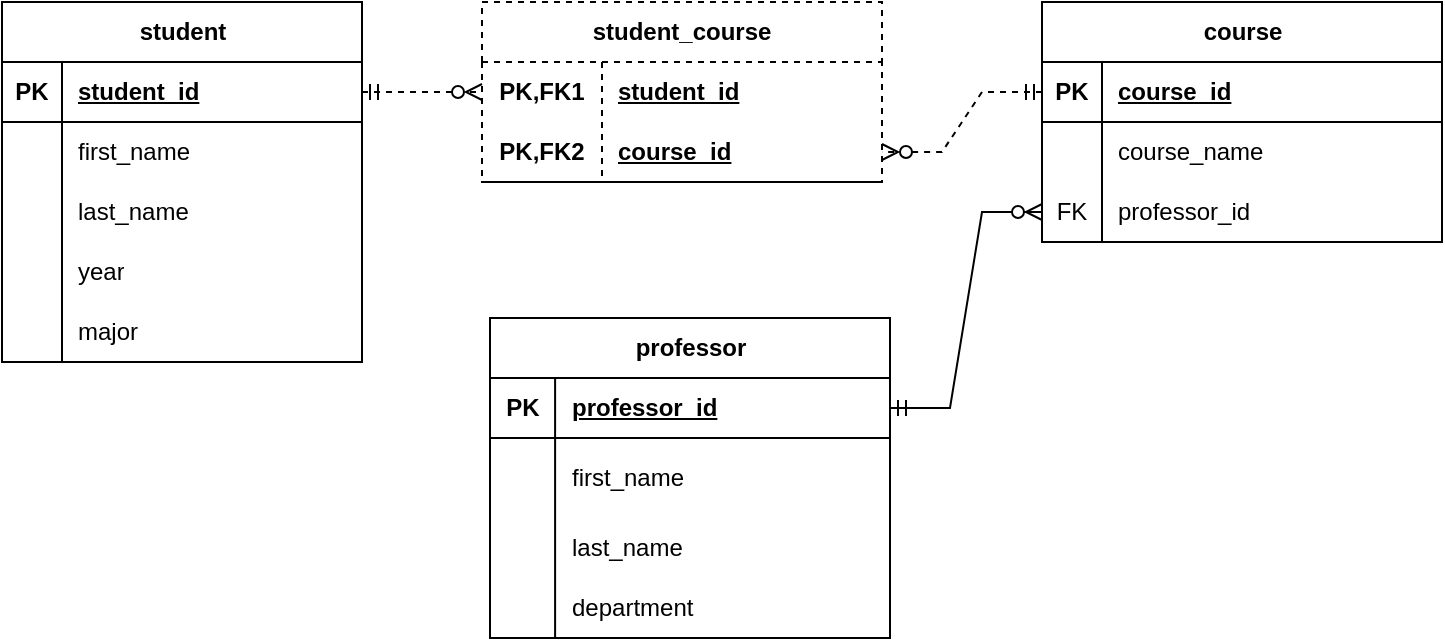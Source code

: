 <mxfile version="21.6.8" type="device">
  <diagram id="R2lEEEUBdFMjLlhIrx00" name="Page-1">
    <mxGraphModel dx="1036" dy="606" grid="0" gridSize="10" guides="1" tooltips="1" connect="1" arrows="1" fold="1" page="1" pageScale="1" pageWidth="850" pageHeight="1100" math="0" shadow="0" extFonts="Permanent Marker^https://fonts.googleapis.com/css?family=Permanent+Marker">
      <root>
        <mxCell id="0" />
        <mxCell id="1" parent="0" />
        <mxCell id="g9pteyYfQl7crSmcm7nW-78" value="student_course" style="shape=table;startSize=30;container=1;collapsible=1;childLayout=tableLayout;fixedRows=1;rowLines=0;fontStyle=1;align=center;resizeLast=1;html=1;whiteSpace=wrap;dashed=1;" vertex="1" parent="1">
          <mxGeometry x="280" y="80" width="200" height="90" as="geometry" />
        </mxCell>
        <mxCell id="g9pteyYfQl7crSmcm7nW-79" value="" style="shape=tableRow;horizontal=0;startSize=0;swimlaneHead=0;swimlaneBody=0;fillColor=none;collapsible=0;dropTarget=0;points=[[0,0.5],[1,0.5]];portConstraint=eastwest;top=0;left=0;right=0;bottom=0;html=1;" vertex="1" parent="g9pteyYfQl7crSmcm7nW-78">
          <mxGeometry y="30" width="200" height="30" as="geometry" />
        </mxCell>
        <mxCell id="g9pteyYfQl7crSmcm7nW-80" value="PK,FK1" style="shape=partialRectangle;connectable=0;fillColor=none;top=0;left=0;bottom=0;right=0;fontStyle=1;overflow=hidden;html=1;whiteSpace=wrap;" vertex="1" parent="g9pteyYfQl7crSmcm7nW-79">
          <mxGeometry width="60" height="30" as="geometry">
            <mxRectangle width="60" height="30" as="alternateBounds" />
          </mxGeometry>
        </mxCell>
        <mxCell id="g9pteyYfQl7crSmcm7nW-81" value="student_id" style="shape=partialRectangle;connectable=0;fillColor=none;top=0;left=0;bottom=0;right=0;align=left;spacingLeft=6;fontStyle=5;overflow=hidden;html=1;whiteSpace=wrap;" vertex="1" parent="g9pteyYfQl7crSmcm7nW-79">
          <mxGeometry x="60" width="140" height="30" as="geometry">
            <mxRectangle width="140" height="30" as="alternateBounds" />
          </mxGeometry>
        </mxCell>
        <mxCell id="g9pteyYfQl7crSmcm7nW-82" value="" style="shape=tableRow;horizontal=0;startSize=0;swimlaneHead=0;swimlaneBody=0;fillColor=none;collapsible=0;dropTarget=0;points=[[0,0.5],[1,0.5]];portConstraint=eastwest;top=0;left=0;right=0;bottom=1;html=1;" vertex="1" parent="g9pteyYfQl7crSmcm7nW-78">
          <mxGeometry y="60" width="200" height="30" as="geometry" />
        </mxCell>
        <mxCell id="g9pteyYfQl7crSmcm7nW-83" value="PK,FK2" style="shape=partialRectangle;connectable=0;fillColor=none;top=0;left=0;bottom=0;right=0;fontStyle=1;overflow=hidden;html=1;whiteSpace=wrap;" vertex="1" parent="g9pteyYfQl7crSmcm7nW-82">
          <mxGeometry width="60" height="30" as="geometry">
            <mxRectangle width="60" height="30" as="alternateBounds" />
          </mxGeometry>
        </mxCell>
        <mxCell id="g9pteyYfQl7crSmcm7nW-84" value="course_id" style="shape=partialRectangle;connectable=0;fillColor=none;top=0;left=0;bottom=0;right=0;align=left;spacingLeft=6;fontStyle=5;overflow=hidden;html=1;whiteSpace=wrap;" vertex="1" parent="g9pteyYfQl7crSmcm7nW-82">
          <mxGeometry x="60" width="140" height="30" as="geometry">
            <mxRectangle width="140" height="30" as="alternateBounds" />
          </mxGeometry>
        </mxCell>
        <mxCell id="g9pteyYfQl7crSmcm7nW-91" value="student" style="shape=table;startSize=30;container=1;collapsible=1;childLayout=tableLayout;fixedRows=1;rowLines=0;fontStyle=1;align=center;resizeLast=1;html=1;" vertex="1" parent="1">
          <mxGeometry x="40" y="80" width="180" height="180" as="geometry" />
        </mxCell>
        <mxCell id="g9pteyYfQl7crSmcm7nW-92" value="" style="shape=tableRow;horizontal=0;startSize=0;swimlaneHead=0;swimlaneBody=0;fillColor=none;collapsible=0;dropTarget=0;points=[[0,0.5],[1,0.5]];portConstraint=eastwest;top=0;left=0;right=0;bottom=1;" vertex="1" parent="g9pteyYfQl7crSmcm7nW-91">
          <mxGeometry y="30" width="180" height="30" as="geometry" />
        </mxCell>
        <mxCell id="g9pteyYfQl7crSmcm7nW-93" value="PK" style="shape=partialRectangle;connectable=0;fillColor=none;top=0;left=0;bottom=0;right=0;fontStyle=1;overflow=hidden;whiteSpace=wrap;html=1;" vertex="1" parent="g9pteyYfQl7crSmcm7nW-92">
          <mxGeometry width="30" height="30" as="geometry">
            <mxRectangle width="30" height="30" as="alternateBounds" />
          </mxGeometry>
        </mxCell>
        <mxCell id="g9pteyYfQl7crSmcm7nW-94" value="student_id" style="shape=partialRectangle;connectable=0;fillColor=none;top=0;left=0;bottom=0;right=0;align=left;spacingLeft=6;fontStyle=5;overflow=hidden;whiteSpace=wrap;html=1;" vertex="1" parent="g9pteyYfQl7crSmcm7nW-92">
          <mxGeometry x="30" width="150" height="30" as="geometry">
            <mxRectangle width="150" height="30" as="alternateBounds" />
          </mxGeometry>
        </mxCell>
        <mxCell id="g9pteyYfQl7crSmcm7nW-95" value="" style="shape=tableRow;horizontal=0;startSize=0;swimlaneHead=0;swimlaneBody=0;fillColor=none;collapsible=0;dropTarget=0;points=[[0,0.5],[1,0.5]];portConstraint=eastwest;top=0;left=0;right=0;bottom=0;" vertex="1" parent="g9pteyYfQl7crSmcm7nW-91">
          <mxGeometry y="60" width="180" height="30" as="geometry" />
        </mxCell>
        <mxCell id="g9pteyYfQl7crSmcm7nW-96" value="" style="shape=partialRectangle;connectable=0;fillColor=none;top=0;left=0;bottom=0;right=0;editable=1;overflow=hidden;whiteSpace=wrap;html=1;" vertex="1" parent="g9pteyYfQl7crSmcm7nW-95">
          <mxGeometry width="30" height="30" as="geometry">
            <mxRectangle width="30" height="30" as="alternateBounds" />
          </mxGeometry>
        </mxCell>
        <mxCell id="g9pteyYfQl7crSmcm7nW-97" value="first_name" style="shape=partialRectangle;connectable=0;fillColor=none;top=0;left=0;bottom=0;right=0;align=left;spacingLeft=6;overflow=hidden;whiteSpace=wrap;html=1;" vertex="1" parent="g9pteyYfQl7crSmcm7nW-95">
          <mxGeometry x="30" width="150" height="30" as="geometry">
            <mxRectangle width="150" height="30" as="alternateBounds" />
          </mxGeometry>
        </mxCell>
        <mxCell id="g9pteyYfQl7crSmcm7nW-98" value="" style="shape=tableRow;horizontal=0;startSize=0;swimlaneHead=0;swimlaneBody=0;fillColor=none;collapsible=0;dropTarget=0;points=[[0,0.5],[1,0.5]];portConstraint=eastwest;top=0;left=0;right=0;bottom=0;" vertex="1" parent="g9pteyYfQl7crSmcm7nW-91">
          <mxGeometry y="90" width="180" height="30" as="geometry" />
        </mxCell>
        <mxCell id="g9pteyYfQl7crSmcm7nW-99" value="" style="shape=partialRectangle;connectable=0;fillColor=none;top=0;left=0;bottom=0;right=0;editable=1;overflow=hidden;whiteSpace=wrap;html=1;" vertex="1" parent="g9pteyYfQl7crSmcm7nW-98">
          <mxGeometry width="30" height="30" as="geometry">
            <mxRectangle width="30" height="30" as="alternateBounds" />
          </mxGeometry>
        </mxCell>
        <mxCell id="g9pteyYfQl7crSmcm7nW-100" value="last_name" style="shape=partialRectangle;connectable=0;fillColor=none;top=0;left=0;bottom=0;right=0;align=left;spacingLeft=6;overflow=hidden;whiteSpace=wrap;html=1;" vertex="1" parent="g9pteyYfQl7crSmcm7nW-98">
          <mxGeometry x="30" width="150" height="30" as="geometry">
            <mxRectangle width="150" height="30" as="alternateBounds" />
          </mxGeometry>
        </mxCell>
        <mxCell id="g9pteyYfQl7crSmcm7nW-101" value="" style="shape=tableRow;horizontal=0;startSize=0;swimlaneHead=0;swimlaneBody=0;fillColor=none;collapsible=0;dropTarget=0;points=[[0,0.5],[1,0.5]];portConstraint=eastwest;top=0;left=0;right=0;bottom=0;" vertex="1" parent="g9pteyYfQl7crSmcm7nW-91">
          <mxGeometry y="120" width="180" height="30" as="geometry" />
        </mxCell>
        <mxCell id="g9pteyYfQl7crSmcm7nW-102" value="" style="shape=partialRectangle;connectable=0;fillColor=none;top=0;left=0;bottom=0;right=0;editable=1;overflow=hidden;whiteSpace=wrap;html=1;" vertex="1" parent="g9pteyYfQl7crSmcm7nW-101">
          <mxGeometry width="30" height="30" as="geometry">
            <mxRectangle width="30" height="30" as="alternateBounds" />
          </mxGeometry>
        </mxCell>
        <mxCell id="g9pteyYfQl7crSmcm7nW-103" value="year" style="shape=partialRectangle;connectable=0;fillColor=none;top=0;left=0;bottom=0;right=0;align=left;spacingLeft=6;overflow=hidden;whiteSpace=wrap;html=1;" vertex="1" parent="g9pteyYfQl7crSmcm7nW-101">
          <mxGeometry x="30" width="150" height="30" as="geometry">
            <mxRectangle width="150" height="30" as="alternateBounds" />
          </mxGeometry>
        </mxCell>
        <mxCell id="g9pteyYfQl7crSmcm7nW-130" style="shape=tableRow;horizontal=0;startSize=0;swimlaneHead=0;swimlaneBody=0;fillColor=none;collapsible=0;dropTarget=0;points=[[0,0.5],[1,0.5]];portConstraint=eastwest;top=0;left=0;right=0;bottom=0;" vertex="1" parent="g9pteyYfQl7crSmcm7nW-91">
          <mxGeometry y="150" width="180" height="30" as="geometry" />
        </mxCell>
        <mxCell id="g9pteyYfQl7crSmcm7nW-131" style="shape=partialRectangle;connectable=0;fillColor=none;top=0;left=0;bottom=0;right=0;editable=1;overflow=hidden;whiteSpace=wrap;html=1;" vertex="1" parent="g9pteyYfQl7crSmcm7nW-130">
          <mxGeometry width="30" height="30" as="geometry">
            <mxRectangle width="30" height="30" as="alternateBounds" />
          </mxGeometry>
        </mxCell>
        <mxCell id="g9pteyYfQl7crSmcm7nW-132" value="major" style="shape=partialRectangle;connectable=0;fillColor=none;top=0;left=0;bottom=0;right=0;align=left;spacingLeft=6;overflow=hidden;whiteSpace=wrap;html=1;" vertex="1" parent="g9pteyYfQl7crSmcm7nW-130">
          <mxGeometry x="30" width="150" height="30" as="geometry">
            <mxRectangle width="150" height="30" as="alternateBounds" />
          </mxGeometry>
        </mxCell>
        <mxCell id="g9pteyYfQl7crSmcm7nW-104" value="course" style="shape=table;startSize=30;container=1;collapsible=1;childLayout=tableLayout;fixedRows=1;rowLines=0;fontStyle=1;align=center;resizeLast=1;html=1;" vertex="1" parent="1">
          <mxGeometry x="560" y="80" width="200" height="120" as="geometry" />
        </mxCell>
        <mxCell id="g9pteyYfQl7crSmcm7nW-105" value="" style="shape=tableRow;horizontal=0;startSize=0;swimlaneHead=0;swimlaneBody=0;fillColor=none;collapsible=0;dropTarget=0;points=[[0,0.5],[1,0.5]];portConstraint=eastwest;top=0;left=0;right=0;bottom=1;" vertex="1" parent="g9pteyYfQl7crSmcm7nW-104">
          <mxGeometry y="30" width="200" height="30" as="geometry" />
        </mxCell>
        <mxCell id="g9pteyYfQl7crSmcm7nW-106" value="PK" style="shape=partialRectangle;connectable=0;fillColor=none;top=0;left=0;bottom=0;right=0;fontStyle=1;overflow=hidden;whiteSpace=wrap;html=1;" vertex="1" parent="g9pteyYfQl7crSmcm7nW-105">
          <mxGeometry width="30" height="30" as="geometry">
            <mxRectangle width="30" height="30" as="alternateBounds" />
          </mxGeometry>
        </mxCell>
        <mxCell id="g9pteyYfQl7crSmcm7nW-107" value="course_id" style="shape=partialRectangle;connectable=0;fillColor=none;top=0;left=0;bottom=0;right=0;align=left;spacingLeft=6;fontStyle=5;overflow=hidden;whiteSpace=wrap;html=1;" vertex="1" parent="g9pteyYfQl7crSmcm7nW-105">
          <mxGeometry x="30" width="170" height="30" as="geometry">
            <mxRectangle width="170" height="30" as="alternateBounds" />
          </mxGeometry>
        </mxCell>
        <mxCell id="g9pteyYfQl7crSmcm7nW-108" value="" style="shape=tableRow;horizontal=0;startSize=0;swimlaneHead=0;swimlaneBody=0;fillColor=none;collapsible=0;dropTarget=0;points=[[0,0.5],[1,0.5]];portConstraint=eastwest;top=0;left=0;right=0;bottom=0;" vertex="1" parent="g9pteyYfQl7crSmcm7nW-104">
          <mxGeometry y="60" width="200" height="30" as="geometry" />
        </mxCell>
        <mxCell id="g9pteyYfQl7crSmcm7nW-109" value="" style="shape=partialRectangle;connectable=0;fillColor=none;top=0;left=0;bottom=0;right=0;editable=1;overflow=hidden;whiteSpace=wrap;html=1;" vertex="1" parent="g9pteyYfQl7crSmcm7nW-108">
          <mxGeometry width="30" height="30" as="geometry">
            <mxRectangle width="30" height="30" as="alternateBounds" />
          </mxGeometry>
        </mxCell>
        <mxCell id="g9pteyYfQl7crSmcm7nW-110" value="course_name" style="shape=partialRectangle;connectable=0;fillColor=none;top=0;left=0;bottom=0;right=0;align=left;spacingLeft=6;overflow=hidden;whiteSpace=wrap;html=1;" vertex="1" parent="g9pteyYfQl7crSmcm7nW-108">
          <mxGeometry x="30" width="170" height="30" as="geometry">
            <mxRectangle width="170" height="30" as="alternateBounds" />
          </mxGeometry>
        </mxCell>
        <mxCell id="g9pteyYfQl7crSmcm7nW-111" value="" style="shape=tableRow;horizontal=0;startSize=0;swimlaneHead=0;swimlaneBody=0;fillColor=none;collapsible=0;dropTarget=0;points=[[0,0.5],[1,0.5]];portConstraint=eastwest;top=0;left=0;right=0;bottom=0;" vertex="1" parent="g9pteyYfQl7crSmcm7nW-104">
          <mxGeometry y="90" width="200" height="30" as="geometry" />
        </mxCell>
        <mxCell id="g9pteyYfQl7crSmcm7nW-112" value="FK" style="shape=partialRectangle;connectable=0;fillColor=none;top=0;left=0;bottom=0;right=0;editable=1;overflow=hidden;whiteSpace=wrap;html=1;" vertex="1" parent="g9pteyYfQl7crSmcm7nW-111">
          <mxGeometry width="30" height="30" as="geometry">
            <mxRectangle width="30" height="30" as="alternateBounds" />
          </mxGeometry>
        </mxCell>
        <mxCell id="g9pteyYfQl7crSmcm7nW-113" value="professor_id" style="shape=partialRectangle;connectable=0;fillColor=none;top=0;left=0;bottom=0;right=0;align=left;spacingLeft=6;overflow=hidden;whiteSpace=wrap;html=1;" vertex="1" parent="g9pteyYfQl7crSmcm7nW-111">
          <mxGeometry x="30" width="170" height="30" as="geometry">
            <mxRectangle width="170" height="30" as="alternateBounds" />
          </mxGeometry>
        </mxCell>
        <mxCell id="g9pteyYfQl7crSmcm7nW-117" value="professor" style="shape=table;startSize=30;container=1;collapsible=1;childLayout=tableLayout;fixedRows=1;rowLines=0;fontStyle=1;align=center;resizeLast=1;html=1;" vertex="1" parent="1">
          <mxGeometry x="284" y="238" width="200" height="160" as="geometry" />
        </mxCell>
        <mxCell id="g9pteyYfQl7crSmcm7nW-118" value="" style="shape=tableRow;horizontal=0;startSize=0;swimlaneHead=0;swimlaneBody=0;fillColor=none;collapsible=0;dropTarget=0;points=[[0,0.5],[1,0.5]];portConstraint=eastwest;top=0;left=0;right=0;bottom=1;" vertex="1" parent="g9pteyYfQl7crSmcm7nW-117">
          <mxGeometry y="30" width="200" height="30" as="geometry" />
        </mxCell>
        <mxCell id="g9pteyYfQl7crSmcm7nW-119" value="PK" style="shape=partialRectangle;connectable=0;fillColor=none;top=0;left=0;bottom=0;right=0;fontStyle=1;overflow=hidden;whiteSpace=wrap;html=1;" vertex="1" parent="g9pteyYfQl7crSmcm7nW-118">
          <mxGeometry width="32.55" height="30" as="geometry">
            <mxRectangle width="32.55" height="30" as="alternateBounds" />
          </mxGeometry>
        </mxCell>
        <mxCell id="g9pteyYfQl7crSmcm7nW-120" value="professor_id" style="shape=partialRectangle;connectable=0;fillColor=none;top=0;left=0;bottom=0;right=0;align=left;spacingLeft=6;fontStyle=5;overflow=hidden;whiteSpace=wrap;html=1;" vertex="1" parent="g9pteyYfQl7crSmcm7nW-118">
          <mxGeometry x="32.55" width="167.45" height="30" as="geometry">
            <mxRectangle width="167.45" height="30" as="alternateBounds" />
          </mxGeometry>
        </mxCell>
        <mxCell id="g9pteyYfQl7crSmcm7nW-121" value="" style="shape=tableRow;horizontal=0;startSize=0;swimlaneHead=0;swimlaneBody=0;fillColor=none;collapsible=0;dropTarget=0;points=[[0,0.5],[1,0.5]];portConstraint=eastwest;top=0;left=0;right=0;bottom=0;" vertex="1" parent="g9pteyYfQl7crSmcm7nW-117">
          <mxGeometry y="60" width="200" height="40" as="geometry" />
        </mxCell>
        <mxCell id="g9pteyYfQl7crSmcm7nW-122" value="" style="shape=partialRectangle;connectable=0;fillColor=none;top=0;left=0;bottom=0;right=0;editable=1;overflow=hidden;whiteSpace=wrap;html=1;" vertex="1" parent="g9pteyYfQl7crSmcm7nW-121">
          <mxGeometry width="32.55" height="40" as="geometry">
            <mxRectangle width="32.55" height="40" as="alternateBounds" />
          </mxGeometry>
        </mxCell>
        <mxCell id="g9pteyYfQl7crSmcm7nW-123" value="first_name" style="shape=partialRectangle;connectable=0;fillColor=none;top=0;left=0;bottom=0;right=0;align=left;spacingLeft=6;overflow=hidden;whiteSpace=wrap;html=1;" vertex="1" parent="g9pteyYfQl7crSmcm7nW-121">
          <mxGeometry x="32.55" width="167.45" height="40" as="geometry">
            <mxRectangle width="167.45" height="40" as="alternateBounds" />
          </mxGeometry>
        </mxCell>
        <mxCell id="g9pteyYfQl7crSmcm7nW-124" value="" style="shape=tableRow;horizontal=0;startSize=0;swimlaneHead=0;swimlaneBody=0;fillColor=none;collapsible=0;dropTarget=0;points=[[0,0.5],[1,0.5]];portConstraint=eastwest;top=0;left=0;right=0;bottom=0;" vertex="1" parent="g9pteyYfQl7crSmcm7nW-117">
          <mxGeometry y="100" width="200" height="30" as="geometry" />
        </mxCell>
        <mxCell id="g9pteyYfQl7crSmcm7nW-125" value="" style="shape=partialRectangle;connectable=0;fillColor=none;top=0;left=0;bottom=0;right=0;editable=1;overflow=hidden;whiteSpace=wrap;html=1;" vertex="1" parent="g9pteyYfQl7crSmcm7nW-124">
          <mxGeometry width="32.55" height="30" as="geometry">
            <mxRectangle width="32.55" height="30" as="alternateBounds" />
          </mxGeometry>
        </mxCell>
        <mxCell id="g9pteyYfQl7crSmcm7nW-126" value="last_name" style="shape=partialRectangle;connectable=0;fillColor=none;top=0;left=0;bottom=0;right=0;align=left;spacingLeft=6;overflow=hidden;whiteSpace=wrap;html=1;" vertex="1" parent="g9pteyYfQl7crSmcm7nW-124">
          <mxGeometry x="32.55" width="167.45" height="30" as="geometry">
            <mxRectangle width="167.45" height="30" as="alternateBounds" />
          </mxGeometry>
        </mxCell>
        <mxCell id="g9pteyYfQl7crSmcm7nW-127" value="" style="shape=tableRow;horizontal=0;startSize=0;swimlaneHead=0;swimlaneBody=0;fillColor=none;collapsible=0;dropTarget=0;points=[[0,0.5],[1,0.5]];portConstraint=eastwest;top=0;left=0;right=0;bottom=0;" vertex="1" parent="g9pteyYfQl7crSmcm7nW-117">
          <mxGeometry y="130" width="200" height="30" as="geometry" />
        </mxCell>
        <mxCell id="g9pteyYfQl7crSmcm7nW-128" value="" style="shape=partialRectangle;connectable=0;fillColor=none;top=0;left=0;bottom=0;right=0;editable=1;overflow=hidden;whiteSpace=wrap;html=1;" vertex="1" parent="g9pteyYfQl7crSmcm7nW-127">
          <mxGeometry width="32.55" height="30" as="geometry">
            <mxRectangle width="32.55" height="30" as="alternateBounds" />
          </mxGeometry>
        </mxCell>
        <mxCell id="g9pteyYfQl7crSmcm7nW-129" value="department" style="shape=partialRectangle;connectable=0;fillColor=none;top=0;left=0;bottom=0;right=0;align=left;spacingLeft=6;overflow=hidden;whiteSpace=wrap;html=1;" vertex="1" parent="g9pteyYfQl7crSmcm7nW-127">
          <mxGeometry x="32.55" width="167.45" height="30" as="geometry">
            <mxRectangle width="167.45" height="30" as="alternateBounds" />
          </mxGeometry>
        </mxCell>
        <mxCell id="g9pteyYfQl7crSmcm7nW-138" value="" style="edgeStyle=entityRelationEdgeStyle;fontSize=12;html=1;endArrow=ERzeroToMany;startArrow=ERmandOne;rounded=0;exitX=1;exitY=0.5;exitDx=0;exitDy=0;entryX=0;entryY=0.5;entryDx=0;entryDy=0;" edge="1" parent="1" source="g9pteyYfQl7crSmcm7nW-118" target="g9pteyYfQl7crSmcm7nW-111">
          <mxGeometry width="100" height="100" relative="1" as="geometry">
            <mxPoint x="678" y="273" as="sourcePoint" />
            <mxPoint x="602" y="371" as="targetPoint" />
          </mxGeometry>
        </mxCell>
        <mxCell id="g9pteyYfQl7crSmcm7nW-139" value="" style="edgeStyle=entityRelationEdgeStyle;fontSize=12;html=1;endArrow=ERzeroToMany;startArrow=ERmandOne;rounded=0;exitX=1;exitY=0.5;exitDx=0;exitDy=0;dashed=1;" edge="1" parent="1" source="g9pteyYfQl7crSmcm7nW-92" target="g9pteyYfQl7crSmcm7nW-79">
          <mxGeometry width="100" height="100" relative="1" as="geometry">
            <mxPoint x="290" y="320" as="sourcePoint" />
            <mxPoint x="290" y="420" as="targetPoint" />
          </mxGeometry>
        </mxCell>
        <mxCell id="g9pteyYfQl7crSmcm7nW-140" value="" style="edgeStyle=entityRelationEdgeStyle;fontSize=12;html=1;endArrow=ERzeroToMany;startArrow=ERmandOne;rounded=0;exitX=0;exitY=0.5;exitDx=0;exitDy=0;entryX=1;entryY=0.5;entryDx=0;entryDy=0;dashed=1;" edge="1" parent="1" source="g9pteyYfQl7crSmcm7nW-105" target="g9pteyYfQl7crSmcm7nW-82">
          <mxGeometry width="100" height="100" relative="1" as="geometry">
            <mxPoint x="395" y="300" as="sourcePoint" />
            <mxPoint x="455" y="300" as="targetPoint" />
          </mxGeometry>
        </mxCell>
      </root>
    </mxGraphModel>
  </diagram>
</mxfile>
